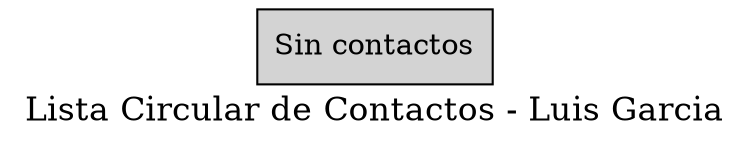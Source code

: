 digraph G {
    label="Lista Circular de Contactos - Luis Garcia";
    fontsize=16;
    rankdir=LR;
    node [shape=record, style=filled, fillcolor=lightblue];
    empty [label="Sin contactos", style=filled, fillcolor=lightgray];
}
